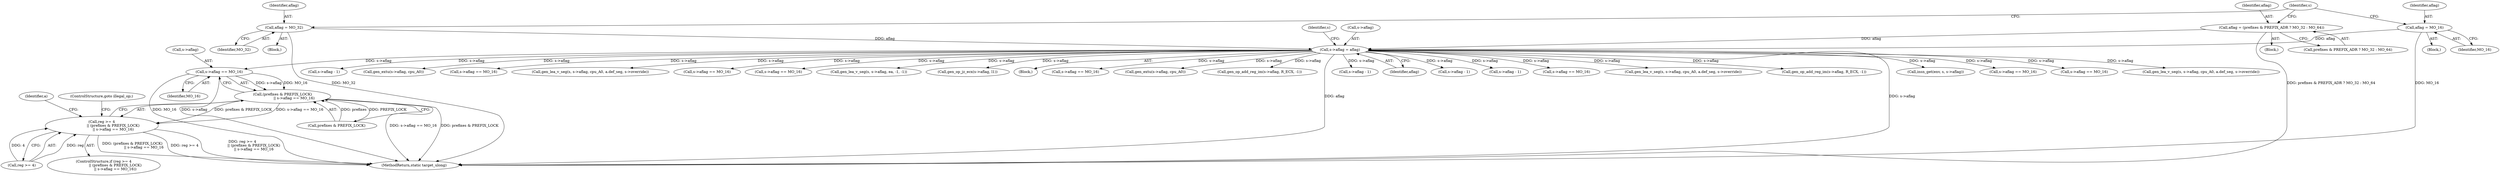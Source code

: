 digraph "0_qemu_30663fd26c0307e414622c7a8607fbc04f92ec14@pointer" {
"1010415" [label="(Call,s->aflag == MO_16)"];
"1001012" [label="(Call,s->aflag = aflag)"];
"1000999" [label="(Call,aflag = MO_32)"];
"1001004" [label="(Call,aflag = MO_16)"];
"1000959" [label="(Call,aflag = (prefixes & PREFIX_ADR ? MO_32 : MO_64))"];
"1010411" [label="(Call,(prefixes & PREFIX_LOCK)\n                    || s->aflag == MO_16)"];
"1010407" [label="(Call,reg >= 4\n                    || (prefixes & PREFIX_LOCK)\n                    || s->aflag == MO_16)"];
"1010419" [label="(Identifier,MO_16)"];
"1010412" [label="(Call,prefixes & PREFIX_LOCK)"];
"1003826" [label="(Call,insn_get(env, s, s->aflag))"];
"1010421" [label="(ControlStructure,goto illegal_op;)"];
"1010415" [label="(Call,s->aflag == MO_16)"];
"1010247" [label="(Call,s->aflag == MO_16)"];
"1001006" [label="(Identifier,MO_16)"];
"1000961" [label="(Call,prefixes & PREFIX_ADR ? MO_32 : MO_64)"];
"1000960" [label="(Identifier,aflag)"];
"1010113" [label="(Call,s->aflag == MO_16)"];
"1000998" [label="(Block,)"];
"1001003" [label="(Block,)"];
"1010702" [label="(Call,gen_lea_v_seg(s, s->aflag, cpu_A0, a.def_seg, s->override))"];
"1008886" [label="(Call,s->aflag - 1)"];
"1008582" [label="(Call,gen_extu(s->aflag, cpu_A0))"];
"1001009" [label="(Identifier,s)"];
"1001004" [label="(Call,aflag = MO_16)"];
"1000945" [label="(Block,)"];
"1010667" [label="(Call,s->aflag == MO_16)"];
"1010407" [label="(Call,reg >= 4\n                    || (prefixes & PREFIX_LOCK)\n                    || s->aflag == MO_16)"];
"1007047" [label="(Call,gen_lea_v_seg(s, s->aflag, cpu_A0, a.def_seg, s->override))"];
"1010510" [label="(Call,s->aflag == MO_16)"];
"1001005" [label="(Identifier,aflag)"];
"1010048" [label="(Call,s->aflag == MO_16)"];
"1001001" [label="(Identifier,MO_32)"];
"1003778" [label="(Call,gen_lea_v_seg(s, s->aflag, ea, -1, -1))"];
"1007963" [label="(Call,gen_op_jz_ecx(s->aflag, l1))"];
"1000567" [label="(Block,)"];
"1010078" [label="(Call,s->aflag == MO_16)"];
"1003881" [label="(Call,gen_extu(s->aflag, cpu_A0))"];
"1000999" [label="(Call,aflag = MO_32)"];
"1007924" [label="(Call,gen_op_add_reg_im(s->aflag, R_ECX, -1))"];
"1009016" [label="(Call,s->aflag - 1)"];
"1000959" [label="(Call,aflag = (prefixes & PREFIX_ADR ? MO_32 : MO_64))"];
"1001016" [label="(Identifier,aflag)"];
"1001000" [label="(Identifier,aflag)"];
"1001019" [label="(Identifier,s)"];
"1009188" [label="(Call,s->aflag - 1)"];
"1010424" [label="(Identifier,a)"];
"1011840" [label="(MethodReturn,static target_ulong)"];
"1001012" [label="(Call,s->aflag = aflag)"];
"1008968" [label="(Call,s->aflag - 1)"];
"1010411" [label="(Call,(prefixes & PREFIX_LOCK)\n                    || s->aflag == MO_16)"];
"1010406" [label="(ControlStructure,if (reg >= 4\n                    || (prefixes & PREFIX_LOCK)\n                    || s->aflag == MO_16))"];
"1010408" [label="(Call,reg >= 4)"];
"1010536" [label="(Call,s->aflag == MO_16)"];
"1010282" [label="(Call,gen_lea_v_seg(s, s->aflag, cpu_A0, a.def_seg, s->override))"];
"1007948" [label="(Call,gen_op_add_reg_im(s->aflag, R_ECX, -1))"];
"1010416" [label="(Call,s->aflag)"];
"1001013" [label="(Call,s->aflag)"];
"1010415" -> "1010411"  [label="AST: "];
"1010415" -> "1010419"  [label="CFG: "];
"1010416" -> "1010415"  [label="AST: "];
"1010419" -> "1010415"  [label="AST: "];
"1010411" -> "1010415"  [label="CFG: "];
"1010415" -> "1011840"  [label="DDG: MO_16"];
"1010415" -> "1011840"  [label="DDG: s->aflag"];
"1010415" -> "1010411"  [label="DDG: s->aflag"];
"1010415" -> "1010411"  [label="DDG: MO_16"];
"1001012" -> "1010415"  [label="DDG: s->aflag"];
"1001012" -> "1000567"  [label="AST: "];
"1001012" -> "1001016"  [label="CFG: "];
"1001013" -> "1001012"  [label="AST: "];
"1001016" -> "1001012"  [label="AST: "];
"1001019" -> "1001012"  [label="CFG: "];
"1001012" -> "1011840"  [label="DDG: aflag"];
"1001012" -> "1011840"  [label="DDG: s->aflag"];
"1000999" -> "1001012"  [label="DDG: aflag"];
"1001004" -> "1001012"  [label="DDG: aflag"];
"1000959" -> "1001012"  [label="DDG: aflag"];
"1001012" -> "1003778"  [label="DDG: s->aflag"];
"1001012" -> "1003826"  [label="DDG: s->aflag"];
"1001012" -> "1003881"  [label="DDG: s->aflag"];
"1001012" -> "1007047"  [label="DDG: s->aflag"];
"1001012" -> "1007924"  [label="DDG: s->aflag"];
"1001012" -> "1007948"  [label="DDG: s->aflag"];
"1001012" -> "1007963"  [label="DDG: s->aflag"];
"1001012" -> "1008582"  [label="DDG: s->aflag"];
"1001012" -> "1008886"  [label="DDG: s->aflag"];
"1001012" -> "1008968"  [label="DDG: s->aflag"];
"1001012" -> "1009016"  [label="DDG: s->aflag"];
"1001012" -> "1009188"  [label="DDG: s->aflag"];
"1001012" -> "1010048"  [label="DDG: s->aflag"];
"1001012" -> "1010078"  [label="DDG: s->aflag"];
"1001012" -> "1010113"  [label="DDG: s->aflag"];
"1001012" -> "1010247"  [label="DDG: s->aflag"];
"1001012" -> "1010282"  [label="DDG: s->aflag"];
"1001012" -> "1010510"  [label="DDG: s->aflag"];
"1001012" -> "1010536"  [label="DDG: s->aflag"];
"1001012" -> "1010667"  [label="DDG: s->aflag"];
"1001012" -> "1010702"  [label="DDG: s->aflag"];
"1000999" -> "1000998"  [label="AST: "];
"1000999" -> "1001001"  [label="CFG: "];
"1001000" -> "1000999"  [label="AST: "];
"1001001" -> "1000999"  [label="AST: "];
"1001009" -> "1000999"  [label="CFG: "];
"1000999" -> "1011840"  [label="DDG: MO_32"];
"1001004" -> "1001003"  [label="AST: "];
"1001004" -> "1001006"  [label="CFG: "];
"1001005" -> "1001004"  [label="AST: "];
"1001006" -> "1001004"  [label="AST: "];
"1001009" -> "1001004"  [label="CFG: "];
"1001004" -> "1011840"  [label="DDG: MO_16"];
"1000959" -> "1000945"  [label="AST: "];
"1000959" -> "1000961"  [label="CFG: "];
"1000960" -> "1000959"  [label="AST: "];
"1000961" -> "1000959"  [label="AST: "];
"1001009" -> "1000959"  [label="CFG: "];
"1000959" -> "1011840"  [label="DDG: prefixes & PREFIX_ADR ? MO_32 : MO_64"];
"1010411" -> "1010407"  [label="AST: "];
"1010411" -> "1010412"  [label="CFG: "];
"1010412" -> "1010411"  [label="AST: "];
"1010407" -> "1010411"  [label="CFG: "];
"1010411" -> "1011840"  [label="DDG: s->aflag == MO_16"];
"1010411" -> "1011840"  [label="DDG: prefixes & PREFIX_LOCK"];
"1010411" -> "1010407"  [label="DDG: prefixes & PREFIX_LOCK"];
"1010411" -> "1010407"  [label="DDG: s->aflag == MO_16"];
"1010412" -> "1010411"  [label="DDG: prefixes"];
"1010412" -> "1010411"  [label="DDG: PREFIX_LOCK"];
"1010407" -> "1010406"  [label="AST: "];
"1010407" -> "1010408"  [label="CFG: "];
"1010408" -> "1010407"  [label="AST: "];
"1010421" -> "1010407"  [label="CFG: "];
"1010424" -> "1010407"  [label="CFG: "];
"1010407" -> "1011840"  [label="DDG: reg >= 4"];
"1010407" -> "1011840"  [label="DDG: reg >= 4\n                    || (prefixes & PREFIX_LOCK)\n                    || s->aflag == MO_16"];
"1010407" -> "1011840"  [label="DDG: (prefixes & PREFIX_LOCK)\n                    || s->aflag == MO_16"];
"1010408" -> "1010407"  [label="DDG: reg"];
"1010408" -> "1010407"  [label="DDG: 4"];
}

